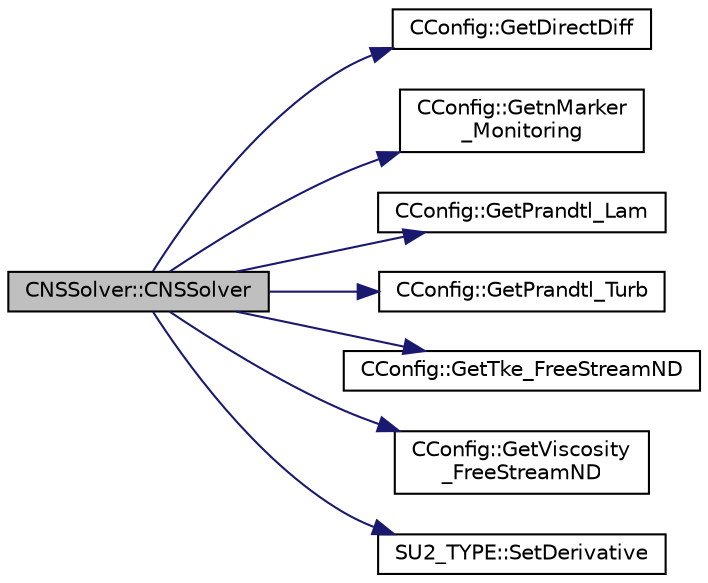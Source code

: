 digraph "CNSSolver::CNSSolver"
{
 // LATEX_PDF_SIZE
  edge [fontname="Helvetica",fontsize="10",labelfontname="Helvetica",labelfontsize="10"];
  node [fontname="Helvetica",fontsize="10",shape=record];
  rankdir="LR";
  Node1 [label="CNSSolver::CNSSolver",height=0.2,width=0.4,color="black", fillcolor="grey75", style="filled", fontcolor="black",tooltip=" "];
  Node1 -> Node2 [color="midnightblue",fontsize="10",style="solid",fontname="Helvetica"];
  Node2 [label="CConfig::GetDirectDiff",height=0.2,width=0.4,color="black", fillcolor="white", style="filled",URL="$classCConfig.html#a1756760d4a98f886411a703d71bda3f2",tooltip="Get the direct differentation method."];
  Node1 -> Node3 [color="midnightblue",fontsize="10",style="solid",fontname="Helvetica"];
  Node3 [label="CConfig::GetnMarker\l_Monitoring",height=0.2,width=0.4,color="black", fillcolor="white", style="filled",URL="$classCConfig.html#a6e65810e59b8015104b84c4fd5b1d7f9",tooltip="Get the total number of monitoring markers."];
  Node1 -> Node4 [color="midnightblue",fontsize="10",style="solid",fontname="Helvetica"];
  Node4 [label="CConfig::GetPrandtl_Lam",height=0.2,width=0.4,color="black", fillcolor="white", style="filled",URL="$classCConfig.html#a502035c2b049606186e11e01b7df626a",tooltip="Get the value of the laminar Prandtl number."];
  Node1 -> Node5 [color="midnightblue",fontsize="10",style="solid",fontname="Helvetica"];
  Node5 [label="CConfig::GetPrandtl_Turb",height=0.2,width=0.4,color="black", fillcolor="white", style="filled",URL="$classCConfig.html#a4b89ad15fa82f93ca8ccfe945e2c14a7",tooltip="Get the value of the turbulent Prandtl number."];
  Node1 -> Node6 [color="midnightblue",fontsize="10",style="solid",fontname="Helvetica"];
  Node6 [label="CConfig::GetTke_FreeStreamND",height=0.2,width=0.4,color="black", fillcolor="white", style="filled",URL="$classCConfig.html#a15b6f9a9ef3431c9478f68b6017b0137",tooltip="Get the value of the non-dimensionalized freestream viscosity."];
  Node1 -> Node7 [color="midnightblue",fontsize="10",style="solid",fontname="Helvetica"];
  Node7 [label="CConfig::GetViscosity\l_FreeStreamND",height=0.2,width=0.4,color="black", fillcolor="white", style="filled",URL="$classCConfig.html#a07714d2b67cf861cdb43891e2ff4f318",tooltip="Get the value of the non-dimensionalized freestream viscosity."];
  Node1 -> Node8 [color="midnightblue",fontsize="10",style="solid",fontname="Helvetica"];
  Node8 [label="SU2_TYPE::SetDerivative",height=0.2,width=0.4,color="black", fillcolor="white", style="filled",URL="$namespaceSU2__TYPE.html#ab0b85db43e1495ffbb0f2c823f24935e",tooltip="Set the derivative value of the datatype (needs to be implemented for each new type)."];
}
